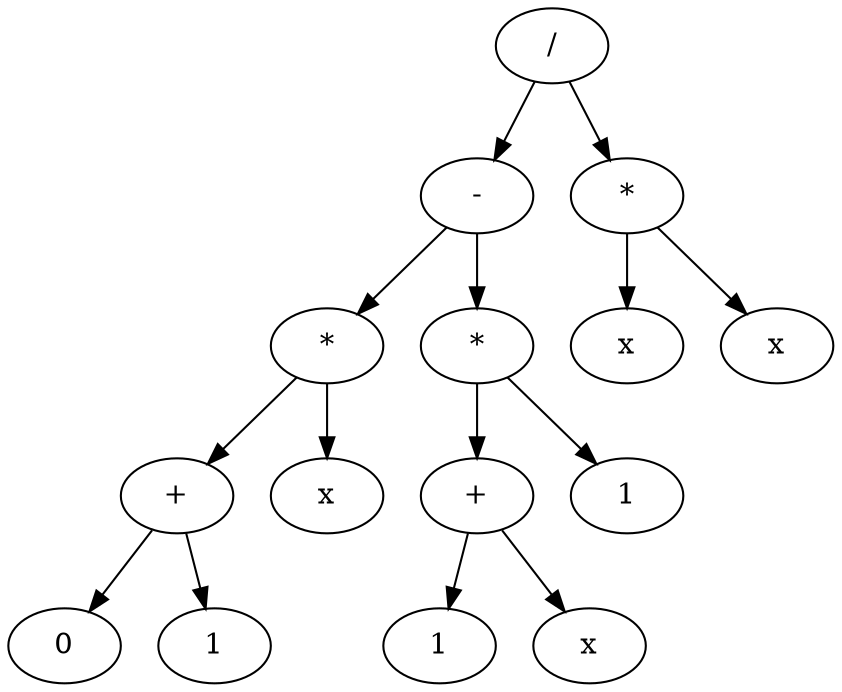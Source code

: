 digraph {
	node0x555ed01d5b30[label="/"]
	node0x555ed01d5b00[label="-"]
	node0x555ed01d5b30 -> node0x555ed01d5b00
	node0x555ed01d5b00[label="-"]
	node0x555ed01d5ad0[label="*"]
	node0x555ed01d5b00 -> node0x555ed01d5ad0
	node0x555ed01d5ad0[label="*"]
	node0x555ed01d5aa0[label="+"]
	node0x555ed01d5ad0 -> node0x555ed01d5aa0
	node0x555ed01d5aa0[label="+"]
	node0x555ed01d5a70[label="0"]
	node0x555ed01d5aa0 -> node0x555ed01d5a70
	node0x555ed01d5aa0[label="+"]
	node0x555ed01d5a40[label="1"]
	node0x555ed01d5aa0 -> node0x555ed01d5a40
	node0x555ed01d5ad0[label="*"]
	node0x555ed01d5a10[label="x"]
	node0x555ed01d5ad0 -> node0x555ed01d5a10
	node0x555ed01d5b00[label="-"]
	node0x555ed01d59e0[label="*"]
	node0x555ed01d5b00 -> node0x555ed01d59e0
	node0x555ed01d59e0[label="*"]
	node0x555ed01d5950[label="+"]
	node0x555ed01d59e0 -> node0x555ed01d5950
	node0x555ed01d5950[label="+"]
	node0x555ed01d5980[label="1"]
	node0x555ed01d5950 -> node0x555ed01d5980
	node0x555ed01d5950[label="+"]
	node0x555ed01d59b0[label="x"]
	node0x555ed01d5950 -> node0x555ed01d59b0
	node0x555ed01d59e0[label="*"]
	node0x555ed01d5920[label="1"]
	node0x555ed01d59e0 -> node0x555ed01d5920
	node0x555ed01d5b30[label="/"]
	node0x555ed01d58f0[label="*"]
	node0x555ed01d5b30 -> node0x555ed01d58f0
	node0x555ed01d58f0[label="*"]
	node0x555ed01d58c0[label="x"]
	node0x555ed01d58f0 -> node0x555ed01d58c0
	node0x555ed01d58f0[label="*"]
	node0x555ed01d5890[label="x"]
	node0x555ed01d58f0 -> node0x555ed01d5890
}
